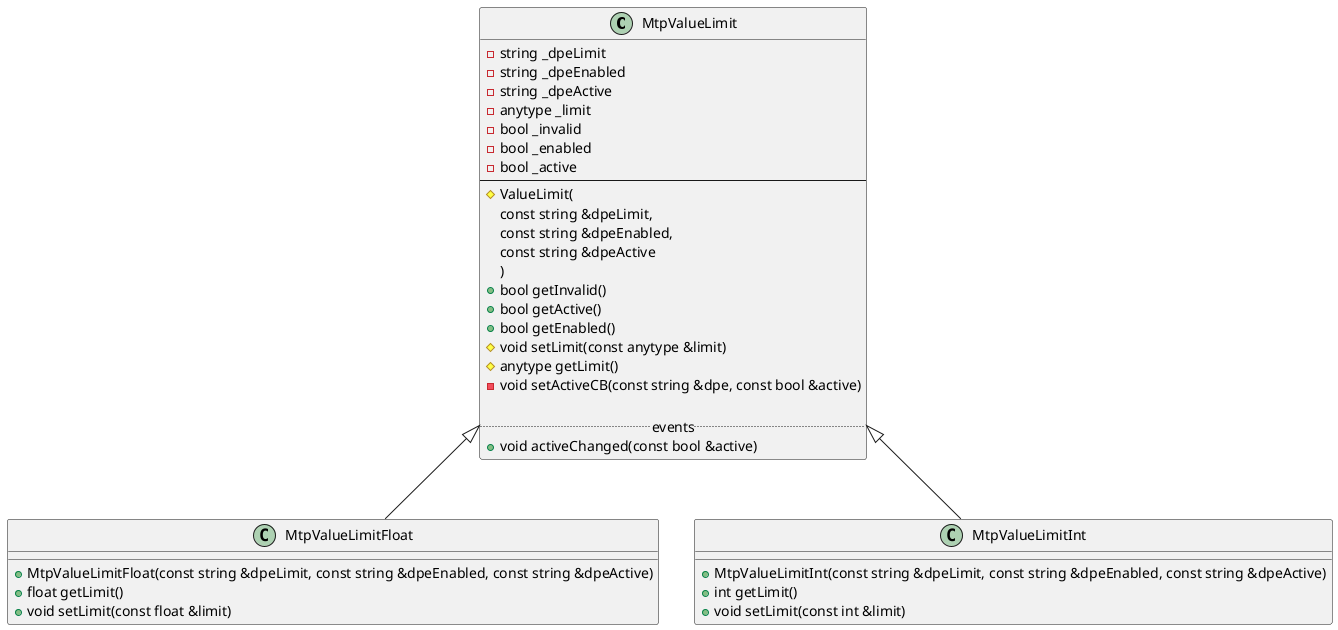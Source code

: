 @startuml MtpValueLimit

class MtpValueLimit
{
    - string _dpeLimit
    - string _dpeEnabled
    - string _dpeActive
    - anytype _limit
    - bool _invalid
    - bool _enabled
    - bool _active
--
    # ValueLimit(
        const string &dpeLimit,
        const string &dpeEnabled,
        const string &dpeActive
    )
    + bool getInvalid()
    + bool getActive()
    + bool getEnabled()
    # void setLimit(const anytype &limit)
    # anytype getLimit()
    - void setActiveCB(const string &dpe, const bool &active)

    ..events..
    + void activeChanged(const bool &active)
}

class MtpValueLimitFloat
{
    + MtpValueLimitFloat(const string &dpeLimit, const string &dpeEnabled, const string &dpeActive)
    + float getLimit()
    + void setLimit(const float &limit)
}

class MtpValueLimitInt
{
    + MtpValueLimitInt(const string &dpeLimit, const string &dpeEnabled, const string &dpeActive)
    + int getLimit()
    + void setLimit(const int &limit)
}

MtpValueLimit <|-- MtpValueLimitFloat
MtpValueLimit <|-- MtpValueLimitInt

@enduml